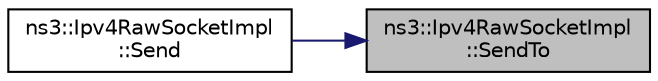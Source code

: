 digraph "ns3::Ipv4RawSocketImpl::SendTo"
{
 // LATEX_PDF_SIZE
  edge [fontname="Helvetica",fontsize="10",labelfontname="Helvetica",labelfontsize="10"];
  node [fontname="Helvetica",fontsize="10",shape=record];
  rankdir="RL";
  Node1 [label="ns3::Ipv4RawSocketImpl\l::SendTo",height=0.2,width=0.4,color="black", fillcolor="grey75", style="filled", fontcolor="black",tooltip="Send data to a specified peer."];
  Node1 -> Node2 [dir="back",color="midnightblue",fontsize="10",style="solid",fontname="Helvetica"];
  Node2 [label="ns3::Ipv4RawSocketImpl\l::Send",height=0.2,width=0.4,color="black", fillcolor="white", style="filled",URL="$classns3_1_1_ipv4_raw_socket_impl.html#ae43d27d4aa516a4cacbe8f0f4f688110",tooltip="Send data (or dummy data) to the remote host."];
}
